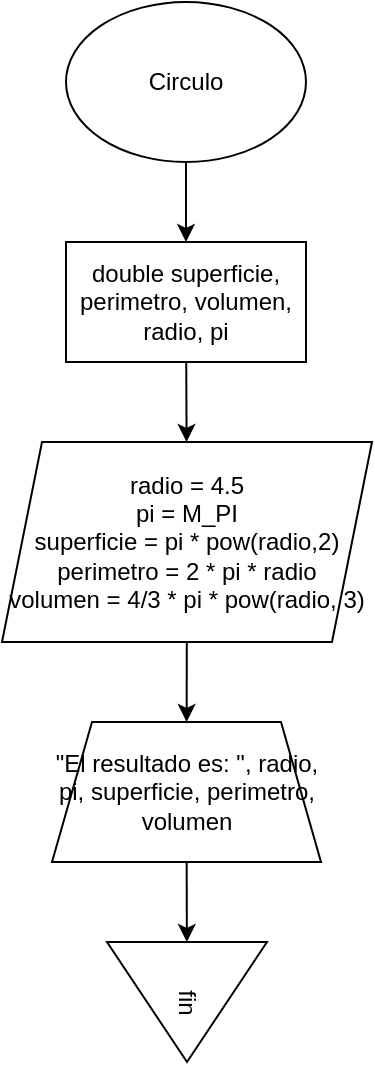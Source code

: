 <mxfile>
    <diagram id="U8lVO2zMSwf9KnSP0ol5" name="Page-1">
        <mxGraphModel dx="1171" dy="787" grid="1" gridSize="10" guides="1" tooltips="1" connect="1" arrows="1" fold="1" page="1" pageScale="1" pageWidth="850" pageHeight="1100" math="0" shadow="0">
            <root>
                <mxCell id="0"/>
                <mxCell id="1" parent="0"/>
                <mxCell id="3" style="edgeStyle=none;html=1;" edge="1" parent="1" source="2" target="4">
                    <mxGeometry relative="1" as="geometry">
                        <mxPoint x="425" y="180" as="targetPoint"/>
                    </mxGeometry>
                </mxCell>
                <mxCell id="2" value="Circulo" style="ellipse;whiteSpace=wrap;html=1;" vertex="1" parent="1">
                    <mxGeometry x="365" y="60" width="120" height="80" as="geometry"/>
                </mxCell>
                <mxCell id="5" style="edgeStyle=none;html=1;" edge="1" parent="1" source="4" target="6">
                    <mxGeometry relative="1" as="geometry">
                        <mxPoint x="425" y="290" as="targetPoint"/>
                    </mxGeometry>
                </mxCell>
                <mxCell id="4" value="double superficie, perimetro, volumen, radio, pi" style="rounded=0;whiteSpace=wrap;html=1;" vertex="1" parent="1">
                    <mxGeometry x="365" y="180" width="120" height="60" as="geometry"/>
                </mxCell>
                <mxCell id="7" style="edgeStyle=none;html=1;" edge="1" parent="1" source="6" target="8">
                    <mxGeometry relative="1" as="geometry">
                        <mxPoint x="425.5" y="430" as="targetPoint"/>
                    </mxGeometry>
                </mxCell>
                <mxCell id="6" value="radio = 4.5&lt;br&gt;pi = M_PI&lt;br&gt;superficie = pi * pow(radio,2)&lt;br&gt;perimetro = 2 * pi * radio&lt;br&gt;volumen = 4/3 * pi * pow(radio, 3)" style="shape=parallelogram;perimeter=parallelogramPerimeter;whiteSpace=wrap;html=1;fixedSize=1;" vertex="1" parent="1">
                    <mxGeometry x="333" y="280" width="185" height="100" as="geometry"/>
                </mxCell>
                <mxCell id="9" style="edgeStyle=none;html=1;" edge="1" parent="1" source="8" target="10">
                    <mxGeometry relative="1" as="geometry">
                        <mxPoint x="425.25" y="530" as="targetPoint"/>
                    </mxGeometry>
                </mxCell>
                <mxCell id="8" value="&quot;El resultado es: &quot;, radio, pi, superficie, perimetro, volumen" style="shape=trapezoid;perimeter=trapezoidPerimeter;whiteSpace=wrap;html=1;fixedSize=1;" vertex="1" parent="1">
                    <mxGeometry x="358" y="420" width="134.5" height="70" as="geometry"/>
                </mxCell>
                <mxCell id="10" value="fin" style="triangle;whiteSpace=wrap;html=1;rotation=90;" vertex="1" parent="1">
                    <mxGeometry x="395.5" y="520" width="60" height="80" as="geometry"/>
                </mxCell>
            </root>
        </mxGraphModel>
    </diagram>
</mxfile>